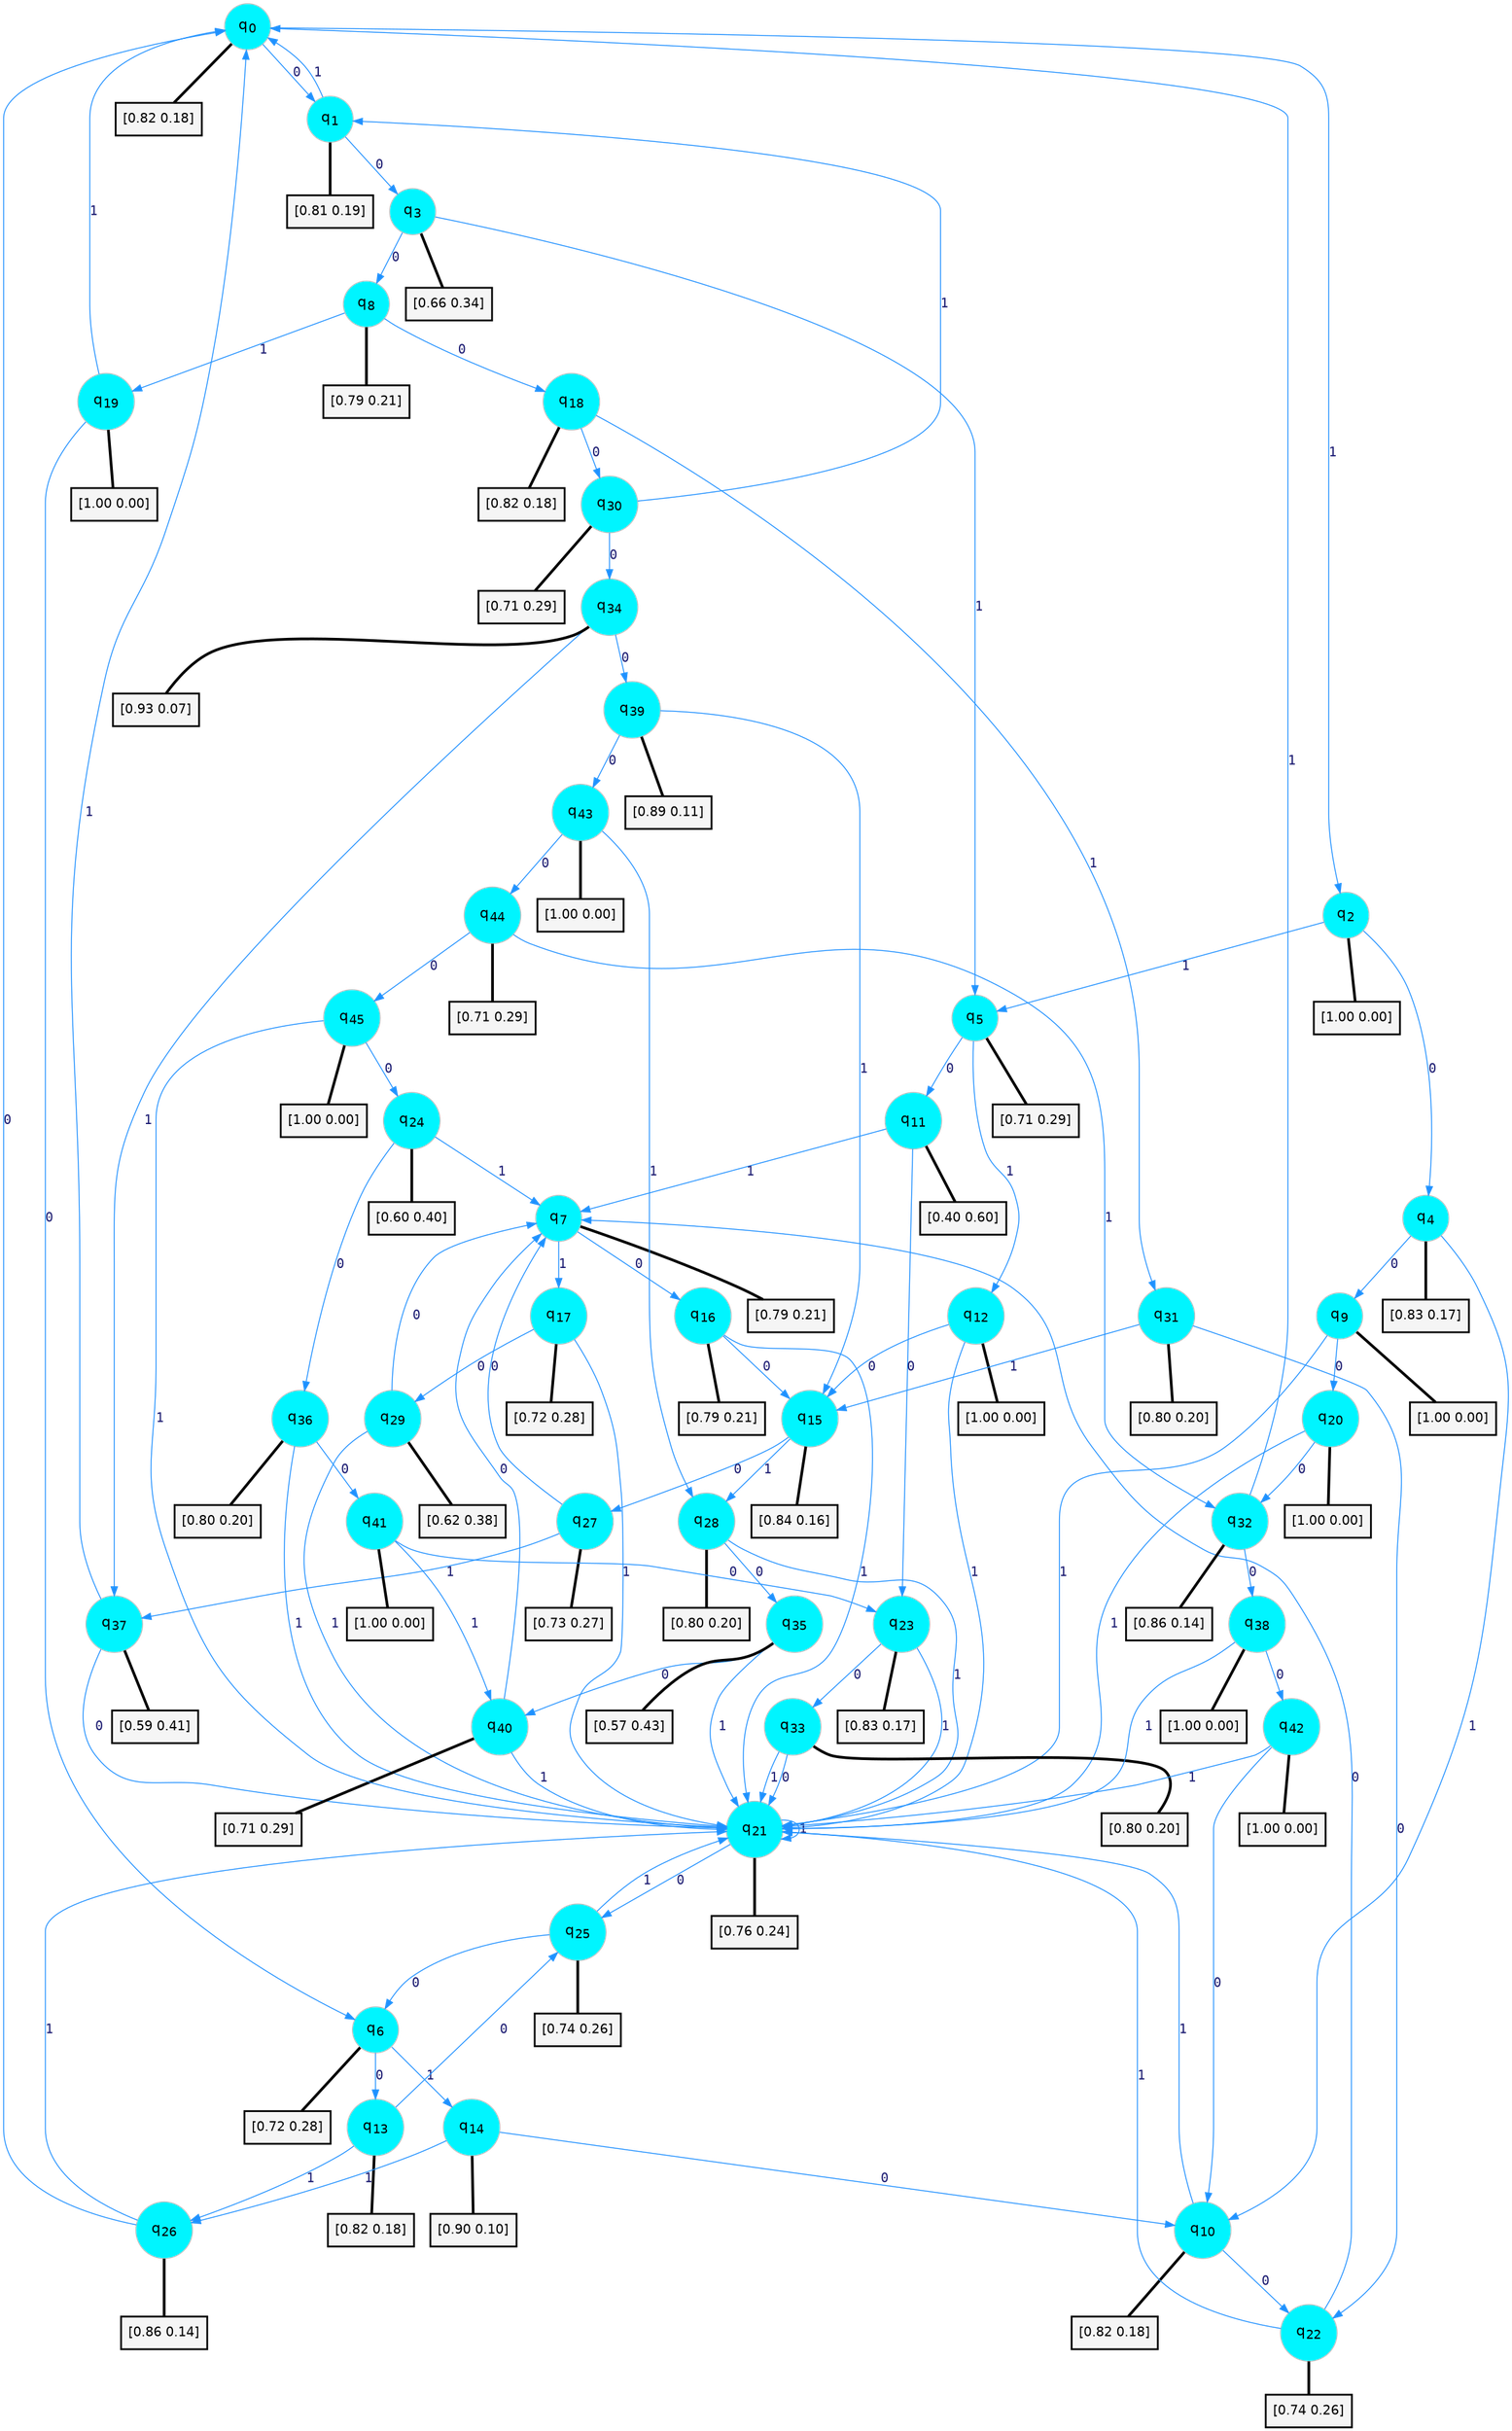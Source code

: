 digraph G {
graph [
bgcolor=transparent, dpi=300, rankdir=TD, size="40,25"];
node [
color=gray, fillcolor=turquoise1, fontcolor=black, fontname=Helvetica, fontsize=16, fontweight=bold, shape=circle, style=filled];
edge [
arrowsize=1, color=dodgerblue1, fontcolor=midnightblue, fontname=courier, fontweight=bold, penwidth=1, style=solid, weight=20];
0[label=<q<SUB>0</SUB>>];
1[label=<q<SUB>1</SUB>>];
2[label=<q<SUB>2</SUB>>];
3[label=<q<SUB>3</SUB>>];
4[label=<q<SUB>4</SUB>>];
5[label=<q<SUB>5</SUB>>];
6[label=<q<SUB>6</SUB>>];
7[label=<q<SUB>7</SUB>>];
8[label=<q<SUB>8</SUB>>];
9[label=<q<SUB>9</SUB>>];
10[label=<q<SUB>10</SUB>>];
11[label=<q<SUB>11</SUB>>];
12[label=<q<SUB>12</SUB>>];
13[label=<q<SUB>13</SUB>>];
14[label=<q<SUB>14</SUB>>];
15[label=<q<SUB>15</SUB>>];
16[label=<q<SUB>16</SUB>>];
17[label=<q<SUB>17</SUB>>];
18[label=<q<SUB>18</SUB>>];
19[label=<q<SUB>19</SUB>>];
20[label=<q<SUB>20</SUB>>];
21[label=<q<SUB>21</SUB>>];
22[label=<q<SUB>22</SUB>>];
23[label=<q<SUB>23</SUB>>];
24[label=<q<SUB>24</SUB>>];
25[label=<q<SUB>25</SUB>>];
26[label=<q<SUB>26</SUB>>];
27[label=<q<SUB>27</SUB>>];
28[label=<q<SUB>28</SUB>>];
29[label=<q<SUB>29</SUB>>];
30[label=<q<SUB>30</SUB>>];
31[label=<q<SUB>31</SUB>>];
32[label=<q<SUB>32</SUB>>];
33[label=<q<SUB>33</SUB>>];
34[label=<q<SUB>34</SUB>>];
35[label=<q<SUB>35</SUB>>];
36[label=<q<SUB>36</SUB>>];
37[label=<q<SUB>37</SUB>>];
38[label=<q<SUB>38</SUB>>];
39[label=<q<SUB>39</SUB>>];
40[label=<q<SUB>40</SUB>>];
41[label=<q<SUB>41</SUB>>];
42[label=<q<SUB>42</SUB>>];
43[label=<q<SUB>43</SUB>>];
44[label=<q<SUB>44</SUB>>];
45[label=<q<SUB>45</SUB>>];
46[label="[0.82 0.18]", shape=box,fontcolor=black, fontname=Helvetica, fontsize=14, penwidth=2, fillcolor=whitesmoke,color=black];
47[label="[0.81 0.19]", shape=box,fontcolor=black, fontname=Helvetica, fontsize=14, penwidth=2, fillcolor=whitesmoke,color=black];
48[label="[1.00 0.00]", shape=box,fontcolor=black, fontname=Helvetica, fontsize=14, penwidth=2, fillcolor=whitesmoke,color=black];
49[label="[0.66 0.34]", shape=box,fontcolor=black, fontname=Helvetica, fontsize=14, penwidth=2, fillcolor=whitesmoke,color=black];
50[label="[0.83 0.17]", shape=box,fontcolor=black, fontname=Helvetica, fontsize=14, penwidth=2, fillcolor=whitesmoke,color=black];
51[label="[0.71 0.29]", shape=box,fontcolor=black, fontname=Helvetica, fontsize=14, penwidth=2, fillcolor=whitesmoke,color=black];
52[label="[0.72 0.28]", shape=box,fontcolor=black, fontname=Helvetica, fontsize=14, penwidth=2, fillcolor=whitesmoke,color=black];
53[label="[0.79 0.21]", shape=box,fontcolor=black, fontname=Helvetica, fontsize=14, penwidth=2, fillcolor=whitesmoke,color=black];
54[label="[0.79 0.21]", shape=box,fontcolor=black, fontname=Helvetica, fontsize=14, penwidth=2, fillcolor=whitesmoke,color=black];
55[label="[1.00 0.00]", shape=box,fontcolor=black, fontname=Helvetica, fontsize=14, penwidth=2, fillcolor=whitesmoke,color=black];
56[label="[0.82 0.18]", shape=box,fontcolor=black, fontname=Helvetica, fontsize=14, penwidth=2, fillcolor=whitesmoke,color=black];
57[label="[0.40 0.60]", shape=box,fontcolor=black, fontname=Helvetica, fontsize=14, penwidth=2, fillcolor=whitesmoke,color=black];
58[label="[1.00 0.00]", shape=box,fontcolor=black, fontname=Helvetica, fontsize=14, penwidth=2, fillcolor=whitesmoke,color=black];
59[label="[0.82 0.18]", shape=box,fontcolor=black, fontname=Helvetica, fontsize=14, penwidth=2, fillcolor=whitesmoke,color=black];
60[label="[0.90 0.10]", shape=box,fontcolor=black, fontname=Helvetica, fontsize=14, penwidth=2, fillcolor=whitesmoke,color=black];
61[label="[0.84 0.16]", shape=box,fontcolor=black, fontname=Helvetica, fontsize=14, penwidth=2, fillcolor=whitesmoke,color=black];
62[label="[0.79 0.21]", shape=box,fontcolor=black, fontname=Helvetica, fontsize=14, penwidth=2, fillcolor=whitesmoke,color=black];
63[label="[0.72 0.28]", shape=box,fontcolor=black, fontname=Helvetica, fontsize=14, penwidth=2, fillcolor=whitesmoke,color=black];
64[label="[0.82 0.18]", shape=box,fontcolor=black, fontname=Helvetica, fontsize=14, penwidth=2, fillcolor=whitesmoke,color=black];
65[label="[1.00 0.00]", shape=box,fontcolor=black, fontname=Helvetica, fontsize=14, penwidth=2, fillcolor=whitesmoke,color=black];
66[label="[1.00 0.00]", shape=box,fontcolor=black, fontname=Helvetica, fontsize=14, penwidth=2, fillcolor=whitesmoke,color=black];
67[label="[0.76 0.24]", shape=box,fontcolor=black, fontname=Helvetica, fontsize=14, penwidth=2, fillcolor=whitesmoke,color=black];
68[label="[0.74 0.26]", shape=box,fontcolor=black, fontname=Helvetica, fontsize=14, penwidth=2, fillcolor=whitesmoke,color=black];
69[label="[0.83 0.17]", shape=box,fontcolor=black, fontname=Helvetica, fontsize=14, penwidth=2, fillcolor=whitesmoke,color=black];
70[label="[0.60 0.40]", shape=box,fontcolor=black, fontname=Helvetica, fontsize=14, penwidth=2, fillcolor=whitesmoke,color=black];
71[label="[0.74 0.26]", shape=box,fontcolor=black, fontname=Helvetica, fontsize=14, penwidth=2, fillcolor=whitesmoke,color=black];
72[label="[0.86 0.14]", shape=box,fontcolor=black, fontname=Helvetica, fontsize=14, penwidth=2, fillcolor=whitesmoke,color=black];
73[label="[0.73 0.27]", shape=box,fontcolor=black, fontname=Helvetica, fontsize=14, penwidth=2, fillcolor=whitesmoke,color=black];
74[label="[0.80 0.20]", shape=box,fontcolor=black, fontname=Helvetica, fontsize=14, penwidth=2, fillcolor=whitesmoke,color=black];
75[label="[0.62 0.38]", shape=box,fontcolor=black, fontname=Helvetica, fontsize=14, penwidth=2, fillcolor=whitesmoke,color=black];
76[label="[0.71 0.29]", shape=box,fontcolor=black, fontname=Helvetica, fontsize=14, penwidth=2, fillcolor=whitesmoke,color=black];
77[label="[0.80 0.20]", shape=box,fontcolor=black, fontname=Helvetica, fontsize=14, penwidth=2, fillcolor=whitesmoke,color=black];
78[label="[0.86 0.14]", shape=box,fontcolor=black, fontname=Helvetica, fontsize=14, penwidth=2, fillcolor=whitesmoke,color=black];
79[label="[0.80 0.20]", shape=box,fontcolor=black, fontname=Helvetica, fontsize=14, penwidth=2, fillcolor=whitesmoke,color=black];
80[label="[0.93 0.07]", shape=box,fontcolor=black, fontname=Helvetica, fontsize=14, penwidth=2, fillcolor=whitesmoke,color=black];
81[label="[0.57 0.43]", shape=box,fontcolor=black, fontname=Helvetica, fontsize=14, penwidth=2, fillcolor=whitesmoke,color=black];
82[label="[0.80 0.20]", shape=box,fontcolor=black, fontname=Helvetica, fontsize=14, penwidth=2, fillcolor=whitesmoke,color=black];
83[label="[0.59 0.41]", shape=box,fontcolor=black, fontname=Helvetica, fontsize=14, penwidth=2, fillcolor=whitesmoke,color=black];
84[label="[1.00 0.00]", shape=box,fontcolor=black, fontname=Helvetica, fontsize=14, penwidth=2, fillcolor=whitesmoke,color=black];
85[label="[0.89 0.11]", shape=box,fontcolor=black, fontname=Helvetica, fontsize=14, penwidth=2, fillcolor=whitesmoke,color=black];
86[label="[0.71 0.29]", shape=box,fontcolor=black, fontname=Helvetica, fontsize=14, penwidth=2, fillcolor=whitesmoke,color=black];
87[label="[1.00 0.00]", shape=box,fontcolor=black, fontname=Helvetica, fontsize=14, penwidth=2, fillcolor=whitesmoke,color=black];
88[label="[1.00 0.00]", shape=box,fontcolor=black, fontname=Helvetica, fontsize=14, penwidth=2, fillcolor=whitesmoke,color=black];
89[label="[1.00 0.00]", shape=box,fontcolor=black, fontname=Helvetica, fontsize=14, penwidth=2, fillcolor=whitesmoke,color=black];
90[label="[0.71 0.29]", shape=box,fontcolor=black, fontname=Helvetica, fontsize=14, penwidth=2, fillcolor=whitesmoke,color=black];
91[label="[1.00 0.00]", shape=box,fontcolor=black, fontname=Helvetica, fontsize=14, penwidth=2, fillcolor=whitesmoke,color=black];
0->1 [label=0];
0->2 [label=1];
0->46 [arrowhead=none, penwidth=3,color=black];
1->3 [label=0];
1->0 [label=1];
1->47 [arrowhead=none, penwidth=3,color=black];
2->4 [label=0];
2->5 [label=1];
2->48 [arrowhead=none, penwidth=3,color=black];
3->8 [label=0];
3->5 [label=1];
3->49 [arrowhead=none, penwidth=3,color=black];
4->9 [label=0];
4->10 [label=1];
4->50 [arrowhead=none, penwidth=3,color=black];
5->11 [label=0];
5->12 [label=1];
5->51 [arrowhead=none, penwidth=3,color=black];
6->13 [label=0];
6->14 [label=1];
6->52 [arrowhead=none, penwidth=3,color=black];
7->16 [label=0];
7->17 [label=1];
7->53 [arrowhead=none, penwidth=3,color=black];
8->18 [label=0];
8->19 [label=1];
8->54 [arrowhead=none, penwidth=3,color=black];
9->20 [label=0];
9->21 [label=1];
9->55 [arrowhead=none, penwidth=3,color=black];
10->22 [label=0];
10->21 [label=1];
10->56 [arrowhead=none, penwidth=3,color=black];
11->23 [label=0];
11->7 [label=1];
11->57 [arrowhead=none, penwidth=3,color=black];
12->15 [label=0];
12->21 [label=1];
12->58 [arrowhead=none, penwidth=3,color=black];
13->25 [label=0];
13->26 [label=1];
13->59 [arrowhead=none, penwidth=3,color=black];
14->10 [label=0];
14->26 [label=1];
14->60 [arrowhead=none, penwidth=3,color=black];
15->27 [label=0];
15->28 [label=1];
15->61 [arrowhead=none, penwidth=3,color=black];
16->15 [label=0];
16->21 [label=1];
16->62 [arrowhead=none, penwidth=3,color=black];
17->29 [label=0];
17->21 [label=1];
17->63 [arrowhead=none, penwidth=3,color=black];
18->30 [label=0];
18->31 [label=1];
18->64 [arrowhead=none, penwidth=3,color=black];
19->6 [label=0];
19->0 [label=1];
19->65 [arrowhead=none, penwidth=3,color=black];
20->32 [label=0];
20->21 [label=1];
20->66 [arrowhead=none, penwidth=3,color=black];
21->25 [label=0];
21->21 [label=1];
21->67 [arrowhead=none, penwidth=3,color=black];
22->7 [label=0];
22->21 [label=1];
22->68 [arrowhead=none, penwidth=3,color=black];
23->33 [label=0];
23->21 [label=1];
23->69 [arrowhead=none, penwidth=3,color=black];
24->36 [label=0];
24->7 [label=1];
24->70 [arrowhead=none, penwidth=3,color=black];
25->6 [label=0];
25->21 [label=1];
25->71 [arrowhead=none, penwidth=3,color=black];
26->0 [label=0];
26->21 [label=1];
26->72 [arrowhead=none, penwidth=3,color=black];
27->7 [label=0];
27->37 [label=1];
27->73 [arrowhead=none, penwidth=3,color=black];
28->35 [label=0];
28->21 [label=1];
28->74 [arrowhead=none, penwidth=3,color=black];
29->7 [label=0];
29->21 [label=1];
29->75 [arrowhead=none, penwidth=3,color=black];
30->34 [label=0];
30->1 [label=1];
30->76 [arrowhead=none, penwidth=3,color=black];
31->22 [label=0];
31->15 [label=1];
31->77 [arrowhead=none, penwidth=3,color=black];
32->38 [label=0];
32->0 [label=1];
32->78 [arrowhead=none, penwidth=3,color=black];
33->21 [label=0];
33->21 [label=1];
33->79 [arrowhead=none, penwidth=3,color=black];
34->39 [label=0];
34->37 [label=1];
34->80 [arrowhead=none, penwidth=3,color=black];
35->40 [label=0];
35->21 [label=1];
35->81 [arrowhead=none, penwidth=3,color=black];
36->41 [label=0];
36->21 [label=1];
36->82 [arrowhead=none, penwidth=3,color=black];
37->21 [label=0];
37->0 [label=1];
37->83 [arrowhead=none, penwidth=3,color=black];
38->42 [label=0];
38->21 [label=1];
38->84 [arrowhead=none, penwidth=3,color=black];
39->43 [label=0];
39->15 [label=1];
39->85 [arrowhead=none, penwidth=3,color=black];
40->7 [label=0];
40->21 [label=1];
40->86 [arrowhead=none, penwidth=3,color=black];
41->23 [label=0];
41->40 [label=1];
41->87 [arrowhead=none, penwidth=3,color=black];
42->10 [label=0];
42->21 [label=1];
42->88 [arrowhead=none, penwidth=3,color=black];
43->44 [label=0];
43->28 [label=1];
43->89 [arrowhead=none, penwidth=3,color=black];
44->45 [label=0];
44->32 [label=1];
44->90 [arrowhead=none, penwidth=3,color=black];
45->24 [label=0];
45->21 [label=1];
45->91 [arrowhead=none, penwidth=3,color=black];
}
